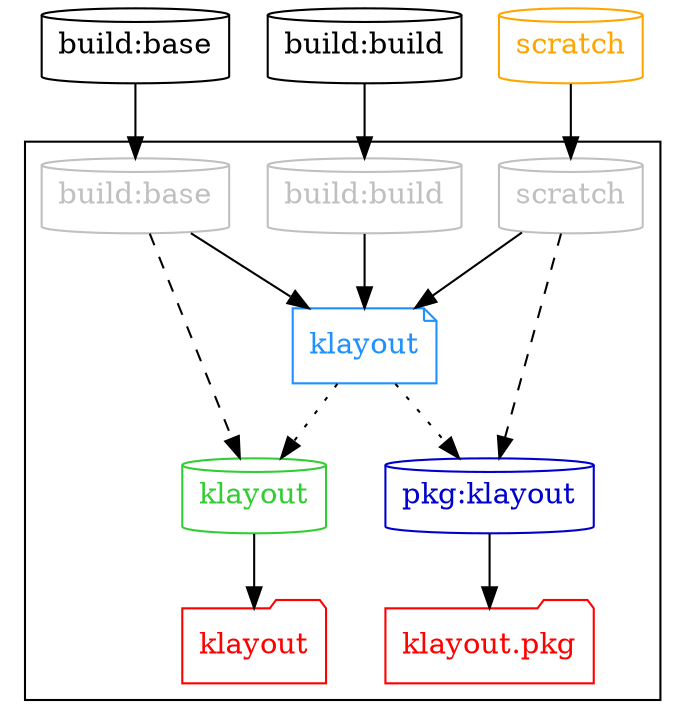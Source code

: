 # Authors:
#   Unai Martinez-Corral
#
# Copyright 2021 Unai Martinez-Corral <unai.martinezcorral@ehu.eus>
#
# Licensed under the Apache License, Version 2.0 (the "License");
# you may not use this file except in compliance with the License.
# You may obtain a copy of the License at
#
#     http://www.apache.org/licenses/LICENSE-2.0
#
# Unless required by applicable law or agreed to in writing, software
# distributed under the License is distributed on an "AS IS" BASIS,
# WITHOUT WARRANTIES OR CONDITIONS OF ANY KIND, either express or implied.
# See the License for the specific language governing permissions and
# limitations under the License.
#
# SPDX-License-Identifier: Apache-2.0

digraph G {

  #splines=polyline; #curved
  newrank=true;

  # Dockerfiles

  { node [shape=note, color=dodgerblue, fontcolor=dodgerblue]
    d_klayout   [label="klayout"];
  }

  # Images

  { node [shape=cylinder]
    "build:build"
    "build:base"
    { node [color=limegreen, fontcolor=limegreen]
      "klayout"
    }
    { node [color=mediumblue, fontcolor=mediumblue]
      "pkg:klayout"
    }
  }

  # External images

  { node [shape=cylinder, color=orange, fontcolor=orange]
    "scratch"
  }

  { rank=same
    "build:build"
    "build:base"
    "scratch"
  }

  # Workflows

  subgraph cluster_klayout {
    { rank=same
      node [shape=cylinder, color=grey, fontcolor=grey]
      "p_klayout_build:build" [label="build:build"]
      "p_klayout_build:base" [label="build:base"]
      "p_klayout_scratch" [label="scratch"]
    }

    d_klayout -> {
      "klayout"
      "pkg:klayout"
    } [style=dotted];

    {
      node [shape=folder, color=red, fontcolor=red]
      "t_klayout" [label="klayout"];
      "t_pkg:klayout" [label="klayout.pkg"];
    }

    "klayout" -> "t_klayout";
    "pkg:klayout" -> "t_pkg:klayout";
  }

  # Dockerfile dependencies

  "build:build" -> "p_klayout_build:build" -> d_klayout;
  "build:base" -> "p_klayout_build:base" -> d_klayout;
  "scratch" -> "p_klayout_scratch" -> d_klayout;

  # Image dependencies

  { edge [style=dashed]
    "p_klayout_build:base" -> "klayout";
    "p_klayout_scratch" -> "pkg:klayout";
  }

}
